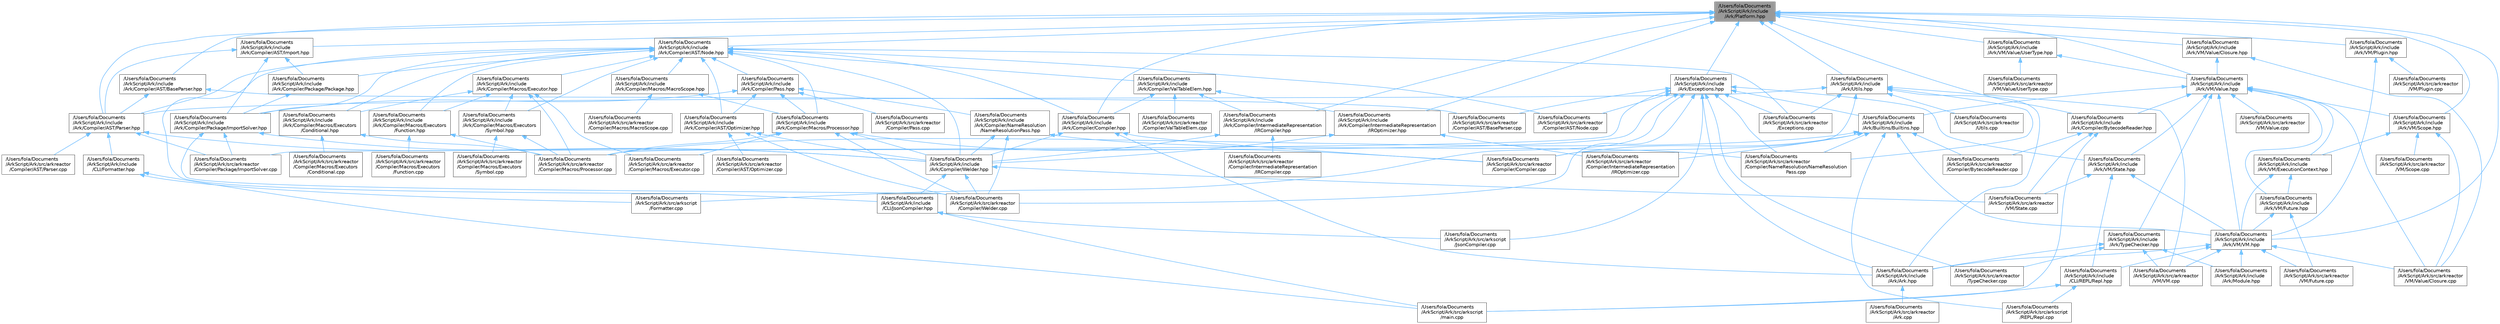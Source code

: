 digraph "/Users/fola/Documents/ArkScript/Ark/include/Ark/Platform.hpp"
{
 // INTERACTIVE_SVG=YES
 // LATEX_PDF_SIZE
  bgcolor="transparent";
  edge [fontname=Helvetica,fontsize=10,labelfontname=Helvetica,labelfontsize=10];
  node [fontname=Helvetica,fontsize=10,shape=box,height=0.2,width=0.4];
  Node1 [id="Node000001",label="/Users/fola/Documents\l/ArkScript/Ark/include\l/Ark/Platform.hpp",height=0.2,width=0.4,color="gray40", fillcolor="grey60", style="filled", fontcolor="black",tooltip="ArkScript configuration macros."];
  Node1 -> Node2 [id="edge1_Node000001_Node000002",dir="back",color="steelblue1",style="solid",tooltip=" "];
  Node2 [id="Node000002",label="/Users/fola/Documents\l/ArkScript/Ark/include\l/Ark/Compiler/AST/BaseParser.hpp",height=0.2,width=0.4,color="grey40", fillcolor="white", style="filled",URL="$d3/d70/BaseParser_8hpp.html",tooltip=" "];
  Node2 -> Node3 [id="edge2_Node000002_Node000003",dir="back",color="steelblue1",style="solid",tooltip=" "];
  Node3 [id="Node000003",label="/Users/fola/Documents\l/ArkScript/Ark/include\l/Ark/Compiler/AST/Parser.hpp",height=0.2,width=0.4,color="grey40", fillcolor="white", style="filled",URL="$d7/ddd/Parser_8hpp.html",tooltip="Parse ArkScript code, but do not handle any import declarations."];
  Node3 -> Node4 [id="edge3_Node000003_Node000004",dir="back",color="steelblue1",style="solid",tooltip=" "];
  Node4 [id="Node000004",label="/Users/fola/Documents\l/ArkScript/Ark/include\l/Ark/Compiler/Welder.hpp",height=0.2,width=0.4,color="grey40", fillcolor="white", style="filled",URL="$de/d8e/Welder_8hpp.html",tooltip="In charge of welding everything needed to compile code."];
  Node4 -> Node5 [id="edge4_Node000004_Node000005",dir="back",color="steelblue1",style="solid",tooltip=" "];
  Node5 [id="Node000005",label="/Users/fola/Documents\l/ArkScript/Ark/include\l/CLI/JsonCompiler.hpp",height=0.2,width=0.4,color="grey40", fillcolor="white", style="filled",URL="$dc/dfd/JsonCompiler_8hpp.html",tooltip=" "];
  Node5 -> Node6 [id="edge5_Node000005_Node000006",dir="back",color="steelblue1",style="solid",tooltip=" "];
  Node6 [id="Node000006",label="/Users/fola/Documents\l/ArkScript/Ark/src/arkscript\l/JsonCompiler.cpp",height=0.2,width=0.4,color="grey40", fillcolor="white", style="filled",URL="$db/d71/JsonCompiler_8cpp.html",tooltip=" "];
  Node5 -> Node7 [id="edge6_Node000005_Node000007",dir="back",color="steelblue1",style="solid",tooltip=" "];
  Node7 [id="Node000007",label="/Users/fola/Documents\l/ArkScript/Ark/src/arkscript\l/main.cpp",height=0.2,width=0.4,color="grey40", fillcolor="white", style="filled",URL="$df/d0a/main_8cpp.html",tooltip=" "];
  Node4 -> Node8 [id="edge7_Node000004_Node000008",dir="back",color="steelblue1",style="solid",tooltip=" "];
  Node8 [id="Node000008",label="/Users/fola/Documents\l/ArkScript/Ark/src/arkreactor\l/Compiler/Welder.cpp",height=0.2,width=0.4,color="grey40", fillcolor="white", style="filled",URL="$d3/df1/Welder_8cpp.html",tooltip=" "];
  Node4 -> Node9 [id="edge8_Node000004_Node000009",dir="back",color="steelblue1",style="solid",tooltip=" "];
  Node9 [id="Node000009",label="/Users/fola/Documents\l/ArkScript/Ark/src/arkreactor\l/VM/State.cpp",height=0.2,width=0.4,color="grey40", fillcolor="white", style="filled",URL="$d0/da0/State_8cpp.html",tooltip=" "];
  Node3 -> Node10 [id="edge9_Node000003_Node000010",dir="back",color="steelblue1",style="solid",tooltip=" "];
  Node10 [id="Node000010",label="/Users/fola/Documents\l/ArkScript/Ark/include\l/CLI/Formatter.hpp",height=0.2,width=0.4,color="grey40", fillcolor="white", style="filled",URL="$d9/d2e/Formatter_8hpp.html",tooltip=" "];
  Node10 -> Node11 [id="edge10_Node000010_Node000011",dir="back",color="steelblue1",style="solid",tooltip=" "];
  Node11 [id="Node000011",label="/Users/fola/Documents\l/ArkScript/Ark/src/arkscript\l/Formatter.cpp",height=0.2,width=0.4,color="grey40", fillcolor="white", style="filled",URL="$d2/d56/Formatter_8cpp.html",tooltip=" "];
  Node10 -> Node7 [id="edge11_Node000010_Node000007",dir="back",color="steelblue1",style="solid",tooltip=" "];
  Node3 -> Node12 [id="edge12_Node000003_Node000012",dir="back",color="steelblue1",style="solid",tooltip=" "];
  Node12 [id="Node000012",label="/Users/fola/Documents\l/ArkScript/Ark/src/arkreactor\l/Compiler/AST/Parser.cpp",height=0.2,width=0.4,color="grey40", fillcolor="white", style="filled",URL="$dc/df5/Parser_8cpp.html",tooltip=" "];
  Node3 -> Node13 [id="edge13_Node000003_Node000013",dir="back",color="steelblue1",style="solid",tooltip=" "];
  Node13 [id="Node000013",label="/Users/fola/Documents\l/ArkScript/Ark/src/arkreactor\l/Compiler/Package/ImportSolver.cpp",height=0.2,width=0.4,color="grey40", fillcolor="white", style="filled",URL="$d6/d41/ImportSolver_8cpp.html",tooltip=" "];
  Node2 -> Node14 [id="edge14_Node000002_Node000014",dir="back",color="steelblue1",style="solid",tooltip=" "];
  Node14 [id="Node000014",label="/Users/fola/Documents\l/ArkScript/Ark/src/arkreactor\l/Compiler/AST/BaseParser.cpp",height=0.2,width=0.4,color="grey40", fillcolor="white", style="filled",URL="$d9/d79/BaseParser_8cpp.html",tooltip=" "];
  Node1 -> Node15 [id="edge15_Node000001_Node000015",dir="back",color="steelblue1",style="solid",tooltip=" "];
  Node15 [id="Node000015",label="/Users/fola/Documents\l/ArkScript/Ark/include\l/Ark/Compiler/AST/Import.hpp",height=0.2,width=0.4,color="grey40", fillcolor="white", style="filled",URL="$d4/d32/Import_8hpp.html",tooltip=" "];
  Node15 -> Node3 [id="edge16_Node000015_Node000003",dir="back",color="steelblue1",style="solid",tooltip=" "];
  Node15 -> Node16 [id="edge17_Node000015_Node000016",dir="back",color="steelblue1",style="solid",tooltip=" "];
  Node16 [id="Node000016",label="/Users/fola/Documents\l/ArkScript/Ark/include\l/Ark/Compiler/Package/ImportSolver.hpp",height=0.2,width=0.4,color="grey40", fillcolor="white", style="filled",URL="$d1/db0/ImportSolver_8hpp.html",tooltip="Handle imports, resolve them with modules and everything."];
  Node16 -> Node4 [id="edge18_Node000016_Node000004",dir="back",color="steelblue1",style="solid",tooltip=" "];
  Node16 -> Node13 [id="edge19_Node000016_Node000013",dir="back",color="steelblue1",style="solid",tooltip=" "];
  Node16 -> Node8 [id="edge20_Node000016_Node000008",dir="back",color="steelblue1",style="solid",tooltip=" "];
  Node15 -> Node17 [id="edge21_Node000015_Node000017",dir="back",color="steelblue1",style="solid",tooltip=" "];
  Node17 [id="Node000017",label="/Users/fola/Documents\l/ArkScript/Ark/include\l/Ark/Compiler/Package/Package.hpp",height=0.2,width=0.4,color="grey40", fillcolor="white", style="filled",URL="$d8/d80/Package_8hpp.html",tooltip=" "];
  Node17 -> Node16 [id="edge22_Node000017_Node000016",dir="back",color="steelblue1",style="solid",tooltip=" "];
  Node1 -> Node18 [id="edge23_Node000001_Node000018",dir="back",color="steelblue1",style="solid",tooltip=" "];
  Node18 [id="Node000018",label="/Users/fola/Documents\l/ArkScript/Ark/include\l/Ark/Compiler/AST/Node.hpp",height=0.2,width=0.4,color="grey40", fillcolor="white", style="filled",URL="$d7/dc6/Node_8hpp.html",tooltip="AST node used by the parser, optimizer and compiler."];
  Node18 -> Node19 [id="edge24_Node000018_Node000019",dir="back",color="steelblue1",style="solid",tooltip=" "];
  Node19 [id="Node000019",label="/Users/fola/Documents\l/ArkScript/Ark/include\l/Ark/Compiler/AST/Optimizer.hpp",height=0.2,width=0.4,color="grey40", fillcolor="white", style="filled",URL="$db/d93/Optimizer_8hpp.html",tooltip="Optimizes a given ArkScript AST."];
  Node19 -> Node4 [id="edge25_Node000019_Node000004",dir="back",color="steelblue1",style="solid",tooltip=" "];
  Node19 -> Node20 [id="edge26_Node000019_Node000020",dir="back",color="steelblue1",style="solid",tooltip=" "];
  Node20 [id="Node000020",label="/Users/fola/Documents\l/ArkScript/Ark/src/arkreactor\l/Compiler/AST/Optimizer.cpp",height=0.2,width=0.4,color="grey40", fillcolor="white", style="filled",URL="$d2/dc5/Optimizer_8cpp.html",tooltip=" "];
  Node19 -> Node8 [id="edge27_Node000019_Node000008",dir="back",color="steelblue1",style="solid",tooltip=" "];
  Node18 -> Node3 [id="edge28_Node000018_Node000003",dir="back",color="steelblue1",style="solid",tooltip=" "];
  Node18 -> Node21 [id="edge29_Node000018_Node000021",dir="back",color="steelblue1",style="solid",tooltip=" "];
  Node21 [id="Node000021",label="/Users/fola/Documents\l/ArkScript/Ark/include\l/Ark/Compiler/Compiler.hpp",height=0.2,width=0.4,color="grey40", fillcolor="white", style="filled",URL="$d8/d0f/Compiler_8hpp.html",tooltip="ArkScript compiler is in charge of transforming the AST into bytecode."];
  Node21 -> Node22 [id="edge30_Node000021_Node000022",dir="back",color="steelblue1",style="solid",tooltip=" "];
  Node22 [id="Node000022",label="/Users/fola/Documents\l/ArkScript/Ark/include\l/Ark/Ark.hpp",height=0.2,width=0.4,color="grey40", fillcolor="white", style="filled",URL="$d3/d7e/Ark_8hpp.html",tooltip="Includes the needed files to start using ArkScript."];
  Node22 -> Node23 [id="edge31_Node000022_Node000023",dir="back",color="steelblue1",style="solid",tooltip=" "];
  Node23 [id="Node000023",label="/Users/fola/Documents\l/ArkScript/Ark/src/arkreactor\l/Ark.cpp",height=0.2,width=0.4,color="grey40", fillcolor="white", style="filled",URL="$dc/d32/Ark_8cpp.html",tooltip=" "];
  Node21 -> Node4 [id="edge32_Node000021_Node000004",dir="back",color="steelblue1",style="solid",tooltip=" "];
  Node21 -> Node24 [id="edge33_Node000021_Node000024",dir="back",color="steelblue1",style="solid",tooltip=" "];
  Node24 [id="Node000024",label="/Users/fola/Documents\l/ArkScript/Ark/src/arkreactor\l/Compiler/Compiler.cpp",height=0.2,width=0.4,color="grey40", fillcolor="white", style="filled",URL="$de/dfa/Compiler_8cpp.html",tooltip=" "];
  Node18 -> Node25 [id="edge34_Node000018_Node000025",dir="back",color="steelblue1",style="solid",tooltip=" "];
  Node25 [id="Node000025",label="/Users/fola/Documents\l/ArkScript/Ark/include\l/Ark/Compiler/Macros/Executor.hpp",height=0.2,width=0.4,color="grey40", fillcolor="white", style="filled",URL="$d4/d1a/Executor_8hpp.html",tooltip="The base class for all MacroExecutors."];
  Node25 -> Node26 [id="edge35_Node000025_Node000026",dir="back",color="steelblue1",style="solid",tooltip=" "];
  Node26 [id="Node000026",label="/Users/fola/Documents\l/ArkScript/Ark/include\l/Ark/Compiler/Macros/Executors\l/Conditional.hpp",height=0.2,width=0.4,color="grey40", fillcolor="white", style="filled",URL="$da/dc2/Conditional_8hpp.html",tooltip="Executor for Conditional Macros."];
  Node26 -> Node27 [id="edge36_Node000026_Node000027",dir="back",color="steelblue1",style="solid",tooltip=" "];
  Node27 [id="Node000027",label="/Users/fola/Documents\l/ArkScript/Ark/src/arkreactor\l/Compiler/Macros/Executors\l/Conditional.cpp",height=0.2,width=0.4,color="grey40", fillcolor="white", style="filled",URL="$de/d04/Conditional_8cpp.html",tooltip=" "];
  Node26 -> Node28 [id="edge37_Node000026_Node000028",dir="back",color="steelblue1",style="solid",tooltip=" "];
  Node28 [id="Node000028",label="/Users/fola/Documents\l/ArkScript/Ark/src/arkreactor\l/Compiler/Macros/Processor.cpp",height=0.2,width=0.4,color="grey40", fillcolor="white", style="filled",URL="$d6/d69/Processor_8cpp.html",tooltip=" "];
  Node25 -> Node29 [id="edge38_Node000025_Node000029",dir="back",color="steelblue1",style="solid",tooltip=" "];
  Node29 [id="Node000029",label="/Users/fola/Documents\l/ArkScript/Ark/include\l/Ark/Compiler/Macros/Executors\l/Function.hpp",height=0.2,width=0.4,color="grey40", fillcolor="white", style="filled",URL="$d4/d59/Function_8hpp.html",tooltip="Executor for List Macros."];
  Node29 -> Node30 [id="edge39_Node000029_Node000030",dir="back",color="steelblue1",style="solid",tooltip=" "];
  Node30 [id="Node000030",label="/Users/fola/Documents\l/ArkScript/Ark/src/arkreactor\l/Compiler/Macros/Executors\l/Function.cpp",height=0.2,width=0.4,color="grey40", fillcolor="white", style="filled",URL="$dc/dd4/Function_8cpp.html",tooltip=" "];
  Node29 -> Node28 [id="edge40_Node000029_Node000028",dir="back",color="steelblue1",style="solid",tooltip=" "];
  Node25 -> Node31 [id="edge41_Node000025_Node000031",dir="back",color="steelblue1",style="solid",tooltip=" "];
  Node31 [id="Node000031",label="/Users/fola/Documents\l/ArkScript/Ark/include\l/Ark/Compiler/Macros/Executors\l/Symbol.hpp",height=0.2,width=0.4,color="grey40", fillcolor="white", style="filled",URL="$dc/dce/Symbol_8hpp.html",tooltip="Executor for Symbol Macros."];
  Node31 -> Node32 [id="edge42_Node000031_Node000032",dir="back",color="steelblue1",style="solid",tooltip=" "];
  Node32 [id="Node000032",label="/Users/fola/Documents\l/ArkScript/Ark/src/arkreactor\l/Compiler/Macros/Executors\l/Symbol.cpp",height=0.2,width=0.4,color="grey40", fillcolor="white", style="filled",URL="$d8/d0b/Symbol_8cpp.html",tooltip=" "];
  Node31 -> Node28 [id="edge43_Node000031_Node000028",dir="back",color="steelblue1",style="solid",tooltip=" "];
  Node25 -> Node33 [id="edge44_Node000025_Node000033",dir="back",color="steelblue1",style="solid",tooltip=" "];
  Node33 [id="Node000033",label="/Users/fola/Documents\l/ArkScript/Ark/src/arkreactor\l/Compiler/Macros/Executor.cpp",height=0.2,width=0.4,color="grey40", fillcolor="white", style="filled",URL="$d1/da9/Executor_8cpp.html",tooltip=" "];
  Node25 -> Node28 [id="edge45_Node000025_Node000028",dir="back",color="steelblue1",style="solid",tooltip=" "];
  Node18 -> Node26 [id="edge46_Node000018_Node000026",dir="back",color="steelblue1",style="solid",tooltip=" "];
  Node18 -> Node29 [id="edge47_Node000018_Node000029",dir="back",color="steelblue1",style="solid",tooltip=" "];
  Node18 -> Node31 [id="edge48_Node000018_Node000031",dir="back",color="steelblue1",style="solid",tooltip=" "];
  Node18 -> Node34 [id="edge49_Node000018_Node000034",dir="back",color="steelblue1",style="solid",tooltip=" "];
  Node34 [id="Node000034",label="/Users/fola/Documents\l/ArkScript/Ark/include\l/Ark/Compiler/Macros/MacroScope.hpp",height=0.2,width=0.4,color="grey40", fillcolor="white", style="filled",URL="$d7/dfb/MacroScope_8hpp.html",tooltip="Defines tools to handle macro definitions."];
  Node34 -> Node35 [id="edge50_Node000034_Node000035",dir="back",color="steelblue1",style="solid",tooltip=" "];
  Node35 [id="Node000035",label="/Users/fola/Documents\l/ArkScript/Ark/include\l/Ark/Compiler/Macros/Processor.hpp",height=0.2,width=0.4,color="grey40", fillcolor="white", style="filled",URL="$de/db1/Processor_8hpp.html",tooltip="Handles the macros and their expansion in ArkScript source code."];
  Node35 -> Node4 [id="edge51_Node000035_Node000004",dir="back",color="steelblue1",style="solid",tooltip=" "];
  Node35 -> Node24 [id="edge52_Node000035_Node000024",dir="back",color="steelblue1",style="solid",tooltip=" "];
  Node35 -> Node33 [id="edge53_Node000035_Node000033",dir="back",color="steelblue1",style="solid",tooltip=" "];
  Node35 -> Node28 [id="edge54_Node000035_Node000028",dir="back",color="steelblue1",style="solid",tooltip=" "];
  Node35 -> Node8 [id="edge55_Node000035_Node000008",dir="back",color="steelblue1",style="solid",tooltip=" "];
  Node34 -> Node36 [id="edge56_Node000034_Node000036",dir="back",color="steelblue1",style="solid",tooltip=" "];
  Node36 [id="Node000036",label="/Users/fola/Documents\l/ArkScript/Ark/src/arkreactor\l/Compiler/Macros/MacroScope.cpp",height=0.2,width=0.4,color="grey40", fillcolor="white", style="filled",URL="$df/d82/MacroScope_8cpp.html",tooltip=" "];
  Node18 -> Node35 [id="edge57_Node000018_Node000035",dir="back",color="steelblue1",style="solid",tooltip=" "];
  Node18 -> Node16 [id="edge58_Node000018_Node000016",dir="back",color="steelblue1",style="solid",tooltip=" "];
  Node18 -> Node17 [id="edge59_Node000018_Node000017",dir="back",color="steelblue1",style="solid",tooltip=" "];
  Node18 -> Node37 [id="edge60_Node000018_Node000037",dir="back",color="steelblue1",style="solid",tooltip=" "];
  Node37 [id="Node000037",label="/Users/fola/Documents\l/ArkScript/Ark/include\l/Ark/Compiler/Pass.hpp",height=0.2,width=0.4,color="grey40", fillcolor="white", style="filled",URL="$df/d5f/Pass_8hpp.html",tooltip="Interface for a compiler pass (take in an AST, output an AST)"];
  Node37 -> Node19 [id="edge61_Node000037_Node000019",dir="back",color="steelblue1",style="solid",tooltip=" "];
  Node37 -> Node35 [id="edge62_Node000037_Node000035",dir="back",color="steelblue1",style="solid",tooltip=" "];
  Node37 -> Node38 [id="edge63_Node000037_Node000038",dir="back",color="steelblue1",style="solid",tooltip=" "];
  Node38 [id="Node000038",label="/Users/fola/Documents\l/ArkScript/Ark/include\l/Ark/Compiler/NameResolution\l/NameResolutionPass.hpp",height=0.2,width=0.4,color="grey40", fillcolor="white", style="filled",URL="$d4/de8/NameResolutionPass_8hpp.html",tooltip=" "];
  Node38 -> Node4 [id="edge64_Node000038_Node000004",dir="back",color="steelblue1",style="solid",tooltip=" "];
  Node38 -> Node39 [id="edge65_Node000038_Node000039",dir="back",color="steelblue1",style="solid",tooltip=" "];
  Node39 [id="Node000039",label="/Users/fola/Documents\l/ArkScript/Ark/src/arkreactor\l/Compiler/NameResolution/NameResolution\lPass.cpp",height=0.2,width=0.4,color="grey40", fillcolor="white", style="filled",URL="$de/dd7/NameResolutionPass_8cpp.html",tooltip=" "];
  Node38 -> Node8 [id="edge66_Node000038_Node000008",dir="back",color="steelblue1",style="solid",tooltip=" "];
  Node37 -> Node16 [id="edge67_Node000037_Node000016",dir="back",color="steelblue1",style="solid",tooltip=" "];
  Node37 -> Node40 [id="edge68_Node000037_Node000040",dir="back",color="steelblue1",style="solid",tooltip=" "];
  Node40 [id="Node000040",label="/Users/fola/Documents\l/ArkScript/Ark/src/arkreactor\l/Compiler/Pass.cpp",height=0.2,width=0.4,color="grey40", fillcolor="white", style="filled",URL="$d8/d54/Pass_8cpp.html",tooltip=" "];
  Node18 -> Node41 [id="edge69_Node000018_Node000041",dir="back",color="steelblue1",style="solid",tooltip=" "];
  Node41 [id="Node000041",label="/Users/fola/Documents\l/ArkScript/Ark/include\l/Ark/Compiler/ValTableElem.hpp",height=0.2,width=0.4,color="grey40", fillcolor="white", style="filled",URL="$dd/de7/ValTableElem_8hpp.html",tooltip="The basic value type handled by the compiler."];
  Node41 -> Node21 [id="edge70_Node000041_Node000021",dir="back",color="steelblue1",style="solid",tooltip=" "];
  Node41 -> Node42 [id="edge71_Node000041_Node000042",dir="back",color="steelblue1",style="solid",tooltip=" "];
  Node42 [id="Node000042",label="/Users/fola/Documents\l/ArkScript/Ark/include\l/Ark/Compiler/IntermediateRepresentation\l/IRCompiler.hpp",height=0.2,width=0.4,color="grey40", fillcolor="white", style="filled",URL="$df/d86/IRCompiler_8hpp.html",tooltip="Compile the intermediate representation to bytecode."];
  Node42 -> Node4 [id="edge72_Node000042_Node000004",dir="back",color="steelblue1",style="solid",tooltip=" "];
  Node42 -> Node43 [id="edge73_Node000042_Node000043",dir="back",color="steelblue1",style="solid",tooltip=" "];
  Node43 [id="Node000043",label="/Users/fola/Documents\l/ArkScript/Ark/src/arkreactor\l/Compiler/IntermediateRepresentation\l/IRCompiler.cpp",height=0.2,width=0.4,color="grey40", fillcolor="white", style="filled",URL="$d1/dfa/IRCompiler_8cpp.html",tooltip=" "];
  Node41 -> Node44 [id="edge74_Node000041_Node000044",dir="back",color="steelblue1",style="solid",tooltip=" "];
  Node44 [id="Node000044",label="/Users/fola/Documents\l/ArkScript/Ark/include\l/Ark/Compiler/IntermediateRepresentation\l/IROptimizer.hpp",height=0.2,width=0.4,color="grey40", fillcolor="white", style="filled",URL="$d0/de2/IROptimizer_8hpp.html",tooltip="Optimize IR based on IR entity grouped by 2 (or more)"];
  Node44 -> Node4 [id="edge75_Node000044_Node000004",dir="back",color="steelblue1",style="solid",tooltip=" "];
  Node44 -> Node45 [id="edge76_Node000044_Node000045",dir="back",color="steelblue1",style="solid",tooltip=" "];
  Node45 [id="Node000045",label="/Users/fola/Documents\l/ArkScript/Ark/src/arkreactor\l/Compiler/IntermediateRepresentation\l/IROptimizer.cpp",height=0.2,width=0.4,color="grey40", fillcolor="white", style="filled",URL="$d0/da9/IROptimizer_8cpp.html",tooltip=" "];
  Node41 -> Node46 [id="edge77_Node000041_Node000046",dir="back",color="steelblue1",style="solid",tooltip=" "];
  Node46 [id="Node000046",label="/Users/fola/Documents\l/ArkScript/Ark/src/arkreactor\l/Compiler/ValTableElem.cpp",height=0.2,width=0.4,color="grey40", fillcolor="white", style="filled",URL="$d9/d93/ValTableElem_8cpp.html",tooltip=" "];
  Node18 -> Node4 [id="edge78_Node000018_Node000004",dir="back",color="steelblue1",style="solid",tooltip=" "];
  Node18 -> Node5 [id="edge79_Node000018_Node000005",dir="back",color="steelblue1",style="solid",tooltip=" "];
  Node18 -> Node47 [id="edge80_Node000018_Node000047",dir="back",color="steelblue1",style="solid",tooltip=" "];
  Node47 [id="Node000047",label="/Users/fola/Documents\l/ArkScript/Ark/src/arkreactor\l/Compiler/AST/Node.cpp",height=0.2,width=0.4,color="grey40", fillcolor="white", style="filled",URL="$dc/d73/Node_8cpp.html",tooltip=" "];
  Node18 -> Node48 [id="edge81_Node000018_Node000048",dir="back",color="steelblue1",style="solid",tooltip=" "];
  Node48 [id="Node000048",label="/Users/fola/Documents\l/ArkScript/Ark/src/arkreactor\l/Exceptions.cpp",height=0.2,width=0.4,color="grey40", fillcolor="white", style="filled",URL="$d6/dd1/Exceptions_8cpp.html",tooltip=" "];
  Node1 -> Node3 [id="edge82_Node000001_Node000003",dir="back",color="steelblue1",style="solid",tooltip=" "];
  Node1 -> Node49 [id="edge83_Node000001_Node000049",dir="back",color="steelblue1",style="solid",tooltip=" "];
  Node49 [id="Node000049",label="/Users/fola/Documents\l/ArkScript/Ark/include\l/Ark/Compiler/BytecodeReader.hpp",height=0.2,width=0.4,color="grey40", fillcolor="white", style="filled",URL="$d1/d84/BytecodeReader_8hpp.html",tooltip="A bytecode disassembler for ArkScript."];
  Node49 -> Node50 [id="edge84_Node000049_Node000050",dir="back",color="steelblue1",style="solid",tooltip=" "];
  Node50 [id="Node000050",label="/Users/fola/Documents\l/ArkScript/Ark/src/arkreactor\l/Compiler/BytecodeReader.cpp",height=0.2,width=0.4,color="grey40", fillcolor="white", style="filled",URL="$d5/d36/BytecodeReader_8cpp.html",tooltip=" "];
  Node49 -> Node9 [id="edge85_Node000049_Node000009",dir="back",color="steelblue1",style="solid",tooltip=" "];
  Node49 -> Node7 [id="edge86_Node000049_Node000007",dir="back",color="steelblue1",style="solid",tooltip=" "];
  Node1 -> Node21 [id="edge87_Node000001_Node000021",dir="back",color="steelblue1",style="solid",tooltip=" "];
  Node1 -> Node42 [id="edge88_Node000001_Node000042",dir="back",color="steelblue1",style="solid",tooltip=" "];
  Node1 -> Node44 [id="edge89_Node000001_Node000044",dir="back",color="steelblue1",style="solid",tooltip=" "];
  Node1 -> Node51 [id="edge90_Node000001_Node000051",dir="back",color="steelblue1",style="solid",tooltip=" "];
  Node51 [id="Node000051",label="/Users/fola/Documents\l/ArkScript/Ark/include\l/Ark/Exceptions.hpp",height=0.2,width=0.4,color="grey40", fillcolor="white", style="filled",URL="$d2/de9/Exceptions_8hpp.html",tooltip="ArkScript homemade exceptions."];
  Node51 -> Node22 [id="edge91_Node000051_Node000022",dir="back",color="steelblue1",style="solid",tooltip=" "];
  Node51 -> Node52 [id="edge92_Node000051_Node000052",dir="back",color="steelblue1",style="solid",tooltip=" "];
  Node52 [id="Node000052",label="/Users/fola/Documents\l/ArkScript/Ark/include\l/Ark/Builtins/Builtins.hpp",height=0.2,width=0.4,color="grey40", fillcolor="white", style="filled",URL="$da/d84/Builtins_8hpp.html",tooltip="Host the declaration of all the ArkScript builtins."];
  Node52 -> Node53 [id="edge93_Node000052_Node000053",dir="back",color="steelblue1",style="solid",tooltip=" "];
  Node53 [id="Node000053",label="/Users/fola/Documents\l/ArkScript/Ark/include\l/Ark/VM/VM.hpp",height=0.2,width=0.4,color="grey40", fillcolor="white", style="filled",URL="$d1/d91/VM_8hpp.html",tooltip="The ArkScript virtual machine."];
  Node53 -> Node22 [id="edge94_Node000053_Node000022",dir="back",color="steelblue1",style="solid",tooltip=" "];
  Node53 -> Node54 [id="edge95_Node000053_Node000054",dir="back",color="steelblue1",style="solid",tooltip=" "];
  Node54 [id="Node000054",label="/Users/fola/Documents\l/ArkScript/Ark/include\l/Ark/Module.hpp",height=0.2,width=0.4,color="grey40", fillcolor="white", style="filled",URL="$d5/d44/Module_8hpp.html",tooltip=" "];
  Node53 -> Node55 [id="edge96_Node000053_Node000055",dir="back",color="steelblue1",style="solid",tooltip=" "];
  Node55 [id="Node000055",label="/Users/fola/Documents\l/ArkScript/Ark/include\l/CLI/REPL/Repl.hpp",height=0.2,width=0.4,color="grey40", fillcolor="white", style="filled",URL="$d5/da5/Repl_8hpp.html",tooltip="ArkScript REPL - Read Eval Print Loop."];
  Node55 -> Node56 [id="edge97_Node000055_Node000056",dir="back",color="steelblue1",style="solid",tooltip=" "];
  Node56 [id="Node000056",label="/Users/fola/Documents\l/ArkScript/Ark/src/arkscript\l/REPL/Repl.cpp",height=0.2,width=0.4,color="grey40", fillcolor="white", style="filled",URL="$d7/d46/Repl_8cpp.html",tooltip=" "];
  Node55 -> Node7 [id="edge98_Node000055_Node000007",dir="back",color="steelblue1",style="solid",tooltip=" "];
  Node53 -> Node57 [id="edge99_Node000053_Node000057",dir="back",color="steelblue1",style="solid",tooltip=" "];
  Node57 [id="Node000057",label="/Users/fola/Documents\l/ArkScript/Ark/src/arkreactor\l/VM/Future.cpp",height=0.2,width=0.4,color="grey40", fillcolor="white", style="filled",URL="$d4/dc9/Future_8cpp.html",tooltip=" "];
  Node53 -> Node58 [id="edge100_Node000053_Node000058",dir="back",color="steelblue1",style="solid",tooltip=" "];
  Node58 [id="Node000058",label="/Users/fola/Documents\l/ArkScript/Ark/src/arkreactor\l/VM/VM.cpp",height=0.2,width=0.4,color="grey40", fillcolor="white", style="filled",URL="$d2/d27/VM_8cpp.html",tooltip=" "];
  Node53 -> Node59 [id="edge101_Node000053_Node000059",dir="back",color="steelblue1",style="solid",tooltip=" "];
  Node59 [id="Node000059",label="/Users/fola/Documents\l/ArkScript/Ark/src/arkreactor\l/VM/Value/Closure.cpp",height=0.2,width=0.4,color="grey40", fillcolor="white", style="filled",URL="$d1/db2/Closure_8cpp.html",tooltip=" "];
  Node52 -> Node50 [id="edge102_Node000052_Node000050",dir="back",color="steelblue1",style="solid",tooltip=" "];
  Node52 -> Node24 [id="edge103_Node000052_Node000024",dir="back",color="steelblue1",style="solid",tooltip=" "];
  Node52 -> Node45 [id="edge104_Node000052_Node000045",dir="back",color="steelblue1",style="solid",tooltip=" "];
  Node52 -> Node28 [id="edge105_Node000052_Node000028",dir="back",color="steelblue1",style="solid",tooltip=" "];
  Node52 -> Node39 [id="edge106_Node000052_Node000039",dir="back",color="steelblue1",style="solid",tooltip=" "];
  Node52 -> Node56 [id="edge107_Node000052_Node000056",dir="back",color="steelblue1",style="solid",tooltip=" "];
  Node51 -> Node60 [id="edge108_Node000051_Node000060",dir="back",color="steelblue1",style="solid",tooltip=" "];
  Node60 [id="Node000060",label="/Users/fola/Documents\l/ArkScript/Ark/include\l/Ark/VM/State.hpp",height=0.2,width=0.4,color="grey40", fillcolor="white", style="filled",URL="$d0/db5/State_8hpp.html",tooltip="State used by the virtual machine: it loads the bytecode, can compile it if needed,..."];
  Node60 -> Node53 [id="edge109_Node000060_Node000053",dir="back",color="steelblue1",style="solid",tooltip=" "];
  Node60 -> Node55 [id="edge110_Node000060_Node000055",dir="back",color="steelblue1",style="solid",tooltip=" "];
  Node60 -> Node9 [id="edge111_Node000060_Node000009",dir="back",color="steelblue1",style="solid",tooltip=" "];
  Node51 -> Node14 [id="edge112_Node000051_Node000014",dir="back",color="steelblue1",style="solid",tooltip=" "];
  Node51 -> Node47 [id="edge113_Node000051_Node000047",dir="back",color="steelblue1",style="solid",tooltip=" "];
  Node51 -> Node28 [id="edge114_Node000051_Node000028",dir="back",color="steelblue1",style="solid",tooltip=" "];
  Node51 -> Node39 [id="edge115_Node000051_Node000039",dir="back",color="steelblue1",style="solid",tooltip=" "];
  Node51 -> Node13 [id="edge116_Node000051_Node000013",dir="back",color="steelblue1",style="solid",tooltip=" "];
  Node51 -> Node8 [id="edge117_Node000051_Node000008",dir="back",color="steelblue1",style="solid",tooltip=" "];
  Node51 -> Node48 [id="edge118_Node000051_Node000048",dir="back",color="steelblue1",style="solid",tooltip=" "];
  Node51 -> Node61 [id="edge119_Node000051_Node000061",dir="back",color="steelblue1",style="solid",tooltip=" "];
  Node61 [id="Node000061",label="/Users/fola/Documents\l/ArkScript/Ark/src/arkreactor\l/TypeChecker.cpp",height=0.2,width=0.4,color="grey40", fillcolor="white", style="filled",URL="$d6/d9a/TypeChecker_8cpp.html",tooltip=" "];
  Node51 -> Node11 [id="edge120_Node000051_Node000011",dir="back",color="steelblue1",style="solid",tooltip=" "];
  Node51 -> Node6 [id="edge121_Node000051_Node000006",dir="back",color="steelblue1",style="solid",tooltip=" "];
  Node1 -> Node62 [id="edge122_Node000001_Node000062",dir="back",color="steelblue1",style="solid",tooltip=" "];
  Node62 [id="Node000062",label="/Users/fola/Documents\l/ArkScript/Ark/include\l/Ark/Utils.hpp",height=0.2,width=0.4,color="grey40", fillcolor="white", style="filled",URL="$d4/dcb/Ark_2Utils_8hpp.html",tooltip="Lots of utilities about string, filesystem and more."];
  Node62 -> Node22 [id="edge123_Node000062_Node000022",dir="back",color="steelblue1",style="solid",tooltip=" "];
  Node62 -> Node3 [id="edge124_Node000062_Node000003",dir="back",color="steelblue1",style="solid",tooltip=" "];
  Node62 -> Node24 [id="edge125_Node000062_Node000024",dir="back",color="steelblue1",style="solid",tooltip=" "];
  Node62 -> Node39 [id="edge126_Node000062_Node000039",dir="back",color="steelblue1",style="solid",tooltip=" "];
  Node62 -> Node48 [id="edge127_Node000062_Node000048",dir="back",color="steelblue1",style="solid",tooltip=" "];
  Node62 -> Node63 [id="edge128_Node000062_Node000063",dir="back",color="steelblue1",style="solid",tooltip=" "];
  Node63 [id="Node000063",label="/Users/fola/Documents\l/ArkScript/Ark/src/arkreactor\l/Utils.cpp",height=0.2,width=0.4,color="grey40", fillcolor="white", style="filled",URL="$de/d06/arkreactor_2Utils_8cpp.html",tooltip=" "];
  Node62 -> Node58 [id="edge129_Node000062_Node000058",dir="back",color="steelblue1",style="solid",tooltip=" "];
  Node1 -> Node64 [id="edge130_Node000001_Node000064",dir="back",color="steelblue1",style="solid",tooltip=" "];
  Node64 [id="Node000064",label="/Users/fola/Documents\l/ArkScript/Ark/include\l/Ark/VM/Plugin.hpp",height=0.2,width=0.4,color="grey40", fillcolor="white", style="filled",URL="$db/d0e/Plugin_8hpp.html",tooltip="Loads .dll/.so/.dynlib files."];
  Node64 -> Node53 [id="edge131_Node000064_Node000053",dir="back",color="steelblue1",style="solid",tooltip=" "];
  Node64 -> Node65 [id="edge132_Node000064_Node000065",dir="back",color="steelblue1",style="solid",tooltip=" "];
  Node65 [id="Node000065",label="/Users/fola/Documents\l/ArkScript/Ark/src/arkreactor\l/VM/Plugin.cpp",height=0.2,width=0.4,color="grey40", fillcolor="white", style="filled",URL="$dc/d87/Plugin_8cpp.html",tooltip=" "];
  Node1 -> Node66 [id="edge133_Node000001_Node000066",dir="back",color="steelblue1",style="solid",tooltip=" "];
  Node66 [id="Node000066",label="/Users/fola/Documents\l/ArkScript/Ark/include\l/Ark/VM/Scope.hpp",height=0.2,width=0.4,color="grey40", fillcolor="white", style="filled",URL="$d8/dcd/Scope_8hpp.html",tooltip="The virtual machine scope system."];
  Node66 -> Node67 [id="edge134_Node000066_Node000067",dir="back",color="steelblue1",style="solid",tooltip=" "];
  Node67 [id="Node000067",label="/Users/fola/Documents\l/ArkScript/Ark/include\l/Ark/VM/ExecutionContext.hpp",height=0.2,width=0.4,color="grey40", fillcolor="white", style="filled",URL="$db/df6/ExecutionContext_8hpp.html",tooltip="Keeping track of the internal data needed by the VM."];
  Node67 -> Node68 [id="edge135_Node000067_Node000068",dir="back",color="steelblue1",style="solid",tooltip=" "];
  Node68 [id="Node000068",label="/Users/fola/Documents\l/ArkScript/Ark/include\l/Ark/VM/Future.hpp",height=0.2,width=0.4,color="grey40", fillcolor="white", style="filled",URL="$d0/dda/Future_8hpp.html",tooltip=" "];
  Node68 -> Node53 [id="edge136_Node000068_Node000053",dir="back",color="steelblue1",style="solid",tooltip=" "];
  Node68 -> Node57 [id="edge137_Node000068_Node000057",dir="back",color="steelblue1",style="solid",tooltip=" "];
  Node67 -> Node53 [id="edge138_Node000067_Node000053",dir="back",color="steelblue1",style="solid",tooltip=" "];
  Node66 -> Node69 [id="edge139_Node000066_Node000069",dir="back",color="steelblue1",style="solid",tooltip=" "];
  Node69 [id="Node000069",label="/Users/fola/Documents\l/ArkScript/Ark/src/arkreactor\l/VM/Scope.cpp",height=0.2,width=0.4,color="grey40", fillcolor="white", style="filled",URL="$d5/d04/Scope_8cpp.html",tooltip=" "];
  Node66 -> Node59 [id="edge140_Node000066_Node000059",dir="back",color="steelblue1",style="solid",tooltip=" "];
  Node1 -> Node53 [id="edge141_Node000001_Node000053",dir="back",color="steelblue1",style="solid",tooltip=" "];
  Node1 -> Node70 [id="edge142_Node000001_Node000070",dir="back",color="steelblue1",style="solid",tooltip=" "];
  Node70 [id="Node000070",label="/Users/fola/Documents\l/ArkScript/Ark/include\l/Ark/VM/Value.hpp",height=0.2,width=0.4,color="grey40", fillcolor="white", style="filled",URL="$de/dfd/Value_8hpp.html",tooltip=" "];
  Node70 -> Node52 [id="edge143_Node000070_Node000052",dir="back",color="steelblue1",style="solid",tooltip=" "];
  Node70 -> Node49 [id="edge144_Node000070_Node000049",dir="back",color="steelblue1",style="solid",tooltip=" "];
  Node70 -> Node71 [id="edge145_Node000070_Node000071",dir="back",color="steelblue1",style="solid",tooltip=" "];
  Node71 [id="Node000071",label="/Users/fola/Documents\l/ArkScript/Ark/include\l/Ark/TypeChecker.hpp",height=0.2,width=0.4,color="grey40", fillcolor="white", style="filled",URL="$db/d5e/TypeChecker_8hpp.html",tooltip=" "];
  Node71 -> Node22 [id="edge146_Node000071_Node000022",dir="back",color="steelblue1",style="solid",tooltip=" "];
  Node71 -> Node54 [id="edge147_Node000071_Node000054",dir="back",color="steelblue1",style="solid",tooltip=" "];
  Node71 -> Node61 [id="edge148_Node000071_Node000061",dir="back",color="steelblue1",style="solid",tooltip=" "];
  Node71 -> Node58 [id="edge149_Node000071_Node000058",dir="back",color="steelblue1",style="solid",tooltip=" "];
  Node70 -> Node67 [id="edge150_Node000070_Node000067",dir="back",color="steelblue1",style="solid",tooltip=" "];
  Node70 -> Node68 [id="edge151_Node000070_Node000068",dir="back",color="steelblue1",style="solid",tooltip=" "];
  Node70 -> Node66 [id="edge152_Node000070_Node000066",dir="back",color="steelblue1",style="solid",tooltip=" "];
  Node70 -> Node60 [id="edge153_Node000070_Node000060",dir="back",color="steelblue1",style="solid",tooltip=" "];
  Node70 -> Node53 [id="edge154_Node000070_Node000053",dir="back",color="steelblue1",style="solid",tooltip=" "];
  Node70 -> Node72 [id="edge155_Node000070_Node000072",dir="back",color="steelblue1",style="solid",tooltip=" "];
  Node72 [id="Node000072",label="/Users/fola/Documents\l/ArkScript/Ark/src/arkreactor\l/VM/Value.cpp",height=0.2,width=0.4,color="grey40", fillcolor="white", style="filled",URL="$d1/d74/Value_8cpp.html",tooltip=" "];
  Node70 -> Node59 [id="edge156_Node000070_Node000059",dir="back",color="steelblue1",style="solid",tooltip=" "];
  Node1 -> Node73 [id="edge157_Node000001_Node000073",dir="back",color="steelblue1",style="solid",tooltip=" "];
  Node73 [id="Node000073",label="/Users/fola/Documents\l/ArkScript/Ark/include\l/Ark/VM/Value/Closure.hpp",height=0.2,width=0.4,color="grey40", fillcolor="white", style="filled",URL="$dc/dd5/Closure_8hpp.html",tooltip="Subtype of the value type, handling closures."];
  Node73 -> Node70 [id="edge158_Node000073_Node000070",dir="back",color="steelblue1",style="solid",tooltip=" "];
  Node73 -> Node59 [id="edge159_Node000073_Node000059",dir="back",color="steelblue1",style="solid",tooltip=" "];
  Node1 -> Node74 [id="edge160_Node000001_Node000074",dir="back",color="steelblue1",style="solid",tooltip=" "];
  Node74 [id="Node000074",label="/Users/fola/Documents\l/ArkScript/Ark/include\l/Ark/VM/Value/UserType.hpp",height=0.2,width=0.4,color="grey40", fillcolor="white", style="filled",URL="$dc/d3d/UserType_8hpp.html",tooltip="Subtype of the value, capable of handling any C++ type."];
  Node74 -> Node70 [id="edge161_Node000074_Node000070",dir="back",color="steelblue1",style="solid",tooltip=" "];
  Node74 -> Node75 [id="edge162_Node000074_Node000075",dir="back",color="steelblue1",style="solid",tooltip=" "];
  Node75 [id="Node000075",label="/Users/fola/Documents\l/ArkScript/Ark/src/arkreactor\l/VM/Value/UserType.cpp",height=0.2,width=0.4,color="grey40", fillcolor="white", style="filled",URL="$d6/d0f/UserType_8cpp.html",tooltip=" "];
}
